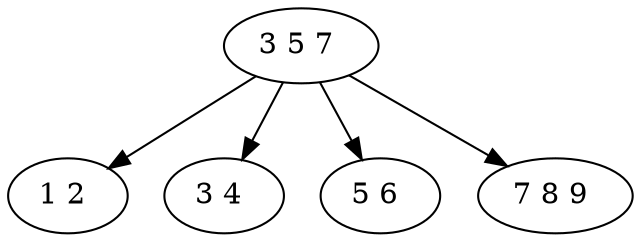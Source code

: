 digraph{
"3 5 7 "
"3 5 7 "->"1 2 "
"3 5 7 "->"3 4 "
"3 5 7 "->"5 6 "
"3 5 7 "->"7 8 9 "
"1 2 "
"3 4 "
"5 6 "
"7 8 9 "
}